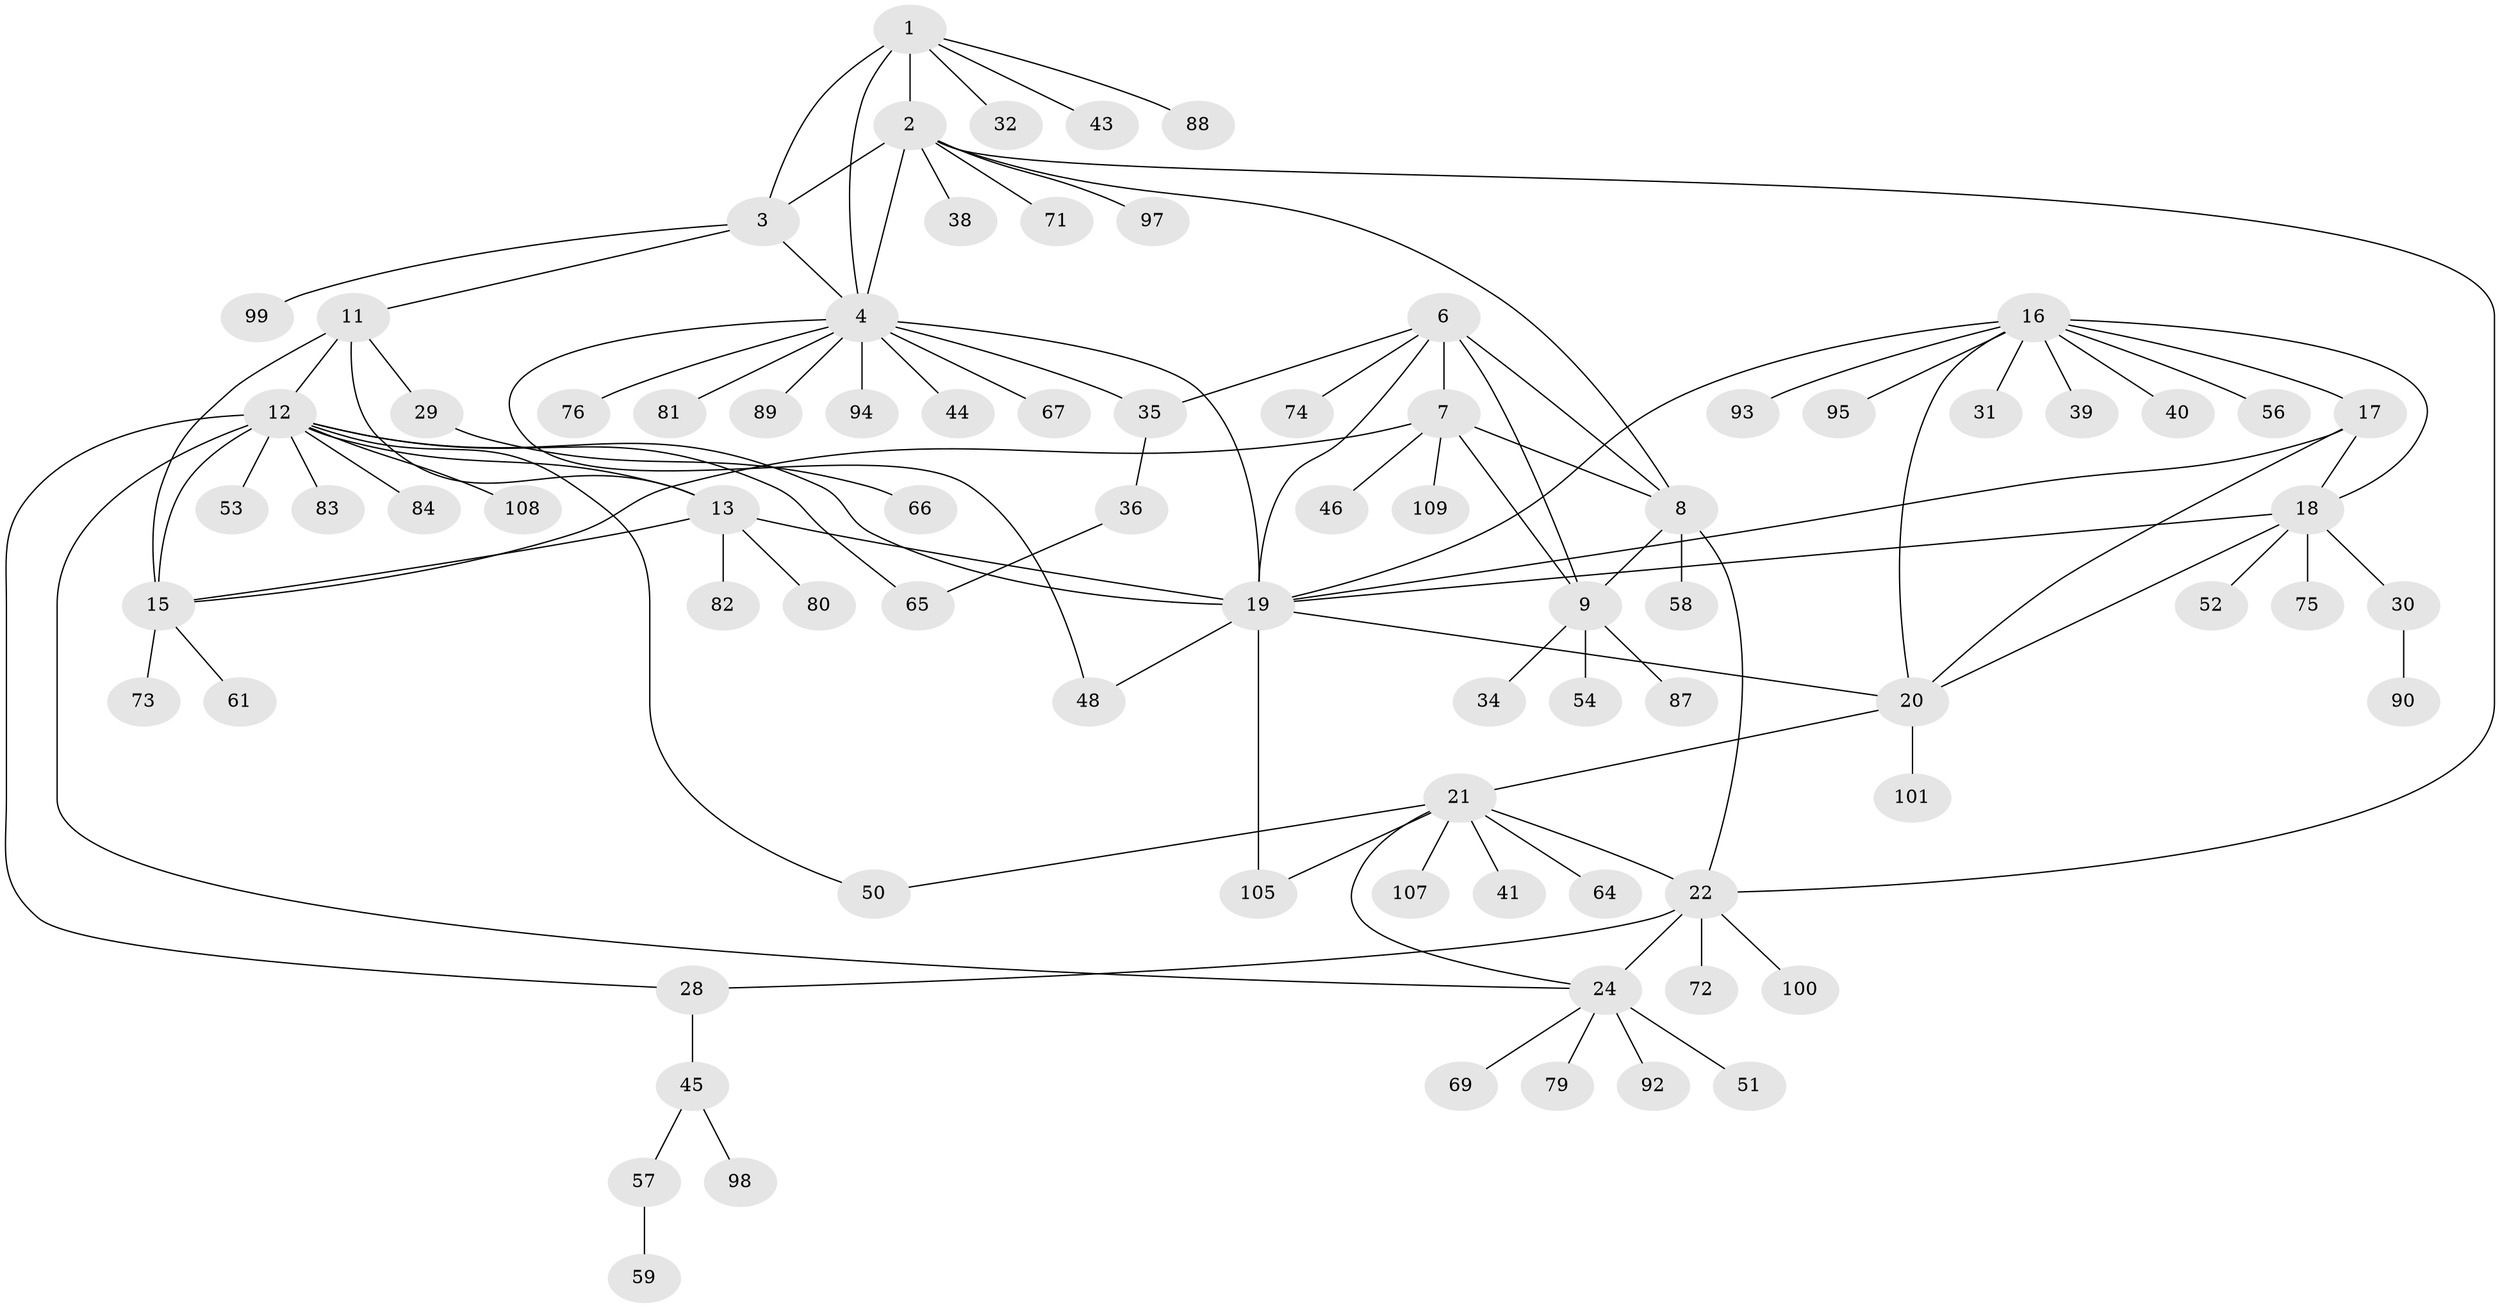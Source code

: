 // Generated by graph-tools (version 1.1) at 2025/24/03/03/25 07:24:16]
// undirected, 81 vertices, 109 edges
graph export_dot {
graph [start="1"]
  node [color=gray90,style=filled];
  1 [super="+27"];
  2 [super="+5"];
  3 [super="+70"];
  4 [super="+37"];
  6 [super="+10"];
  7 [super="+49"];
  8 [super="+68"];
  9 [super="+85"];
  11 [super="+96"];
  12 [super="+14"];
  13 [super="+103"];
  15 [super="+42"];
  16 [super="+78"];
  17 [super="+55"];
  18 [super="+62"];
  19 [super="+33"];
  20;
  21 [super="+26"];
  22 [super="+23"];
  24 [super="+25"];
  28 [super="+86"];
  29;
  30;
  31;
  32;
  34 [super="+60"];
  35;
  36 [super="+63"];
  38 [super="+77"];
  39;
  40;
  41;
  43;
  44;
  45 [super="+47"];
  46;
  48;
  50;
  51;
  52;
  53;
  54;
  56;
  57 [super="+91"];
  58;
  59;
  61;
  64;
  65;
  66;
  67;
  69;
  71;
  72;
  73 [super="+106"];
  74 [super="+104"];
  75;
  76;
  79;
  80;
  81;
  82 [super="+102"];
  83;
  84;
  87;
  88;
  89;
  90;
  92;
  93;
  94;
  95;
  97;
  98;
  99;
  100;
  101;
  105;
  107;
  108;
  109;
  1 -- 2 [weight=2];
  1 -- 3;
  1 -- 4;
  1 -- 43;
  1 -- 88;
  1 -- 32;
  2 -- 3 [weight=2];
  2 -- 4 [weight=2];
  2 -- 8;
  2 -- 22;
  2 -- 38;
  2 -- 71;
  2 -- 97;
  3 -- 4;
  3 -- 11;
  3 -- 99;
  4 -- 19;
  4 -- 35;
  4 -- 44;
  4 -- 48;
  4 -- 67;
  4 -- 76;
  4 -- 81;
  4 -- 89;
  4 -- 94;
  6 -- 7 [weight=2];
  6 -- 8 [weight=2];
  6 -- 9 [weight=2];
  6 -- 19;
  6 -- 35;
  6 -- 74;
  7 -- 8;
  7 -- 9;
  7 -- 15;
  7 -- 46;
  7 -- 109;
  8 -- 9;
  8 -- 58;
  8 -- 22;
  9 -- 34;
  9 -- 54;
  9 -- 87;
  11 -- 12 [weight=2];
  11 -- 13;
  11 -- 15;
  11 -- 29;
  12 -- 13 [weight=2];
  12 -- 15 [weight=2];
  12 -- 53;
  12 -- 83;
  12 -- 84;
  12 -- 108;
  12 -- 65;
  12 -- 50;
  12 -- 19;
  12 -- 24;
  12 -- 28;
  13 -- 15;
  13 -- 80;
  13 -- 82;
  13 -- 19;
  15 -- 73;
  15 -- 61;
  16 -- 17;
  16 -- 18;
  16 -- 19;
  16 -- 20;
  16 -- 31;
  16 -- 39;
  16 -- 40;
  16 -- 56;
  16 -- 93;
  16 -- 95;
  17 -- 18;
  17 -- 19;
  17 -- 20;
  18 -- 19;
  18 -- 20;
  18 -- 30;
  18 -- 52;
  18 -- 75;
  19 -- 20;
  19 -- 48;
  19 -- 105;
  20 -- 21;
  20 -- 101;
  21 -- 22 [weight=2];
  21 -- 24 [weight=2];
  21 -- 41;
  21 -- 50;
  21 -- 64;
  21 -- 105;
  21 -- 107;
  22 -- 24 [weight=4];
  22 -- 28;
  22 -- 100;
  22 -- 72;
  24 -- 79;
  24 -- 51;
  24 -- 69;
  24 -- 92;
  28 -- 45;
  29 -- 66;
  30 -- 90;
  35 -- 36;
  36 -- 65;
  45 -- 98;
  45 -- 57;
  57 -- 59;
}
